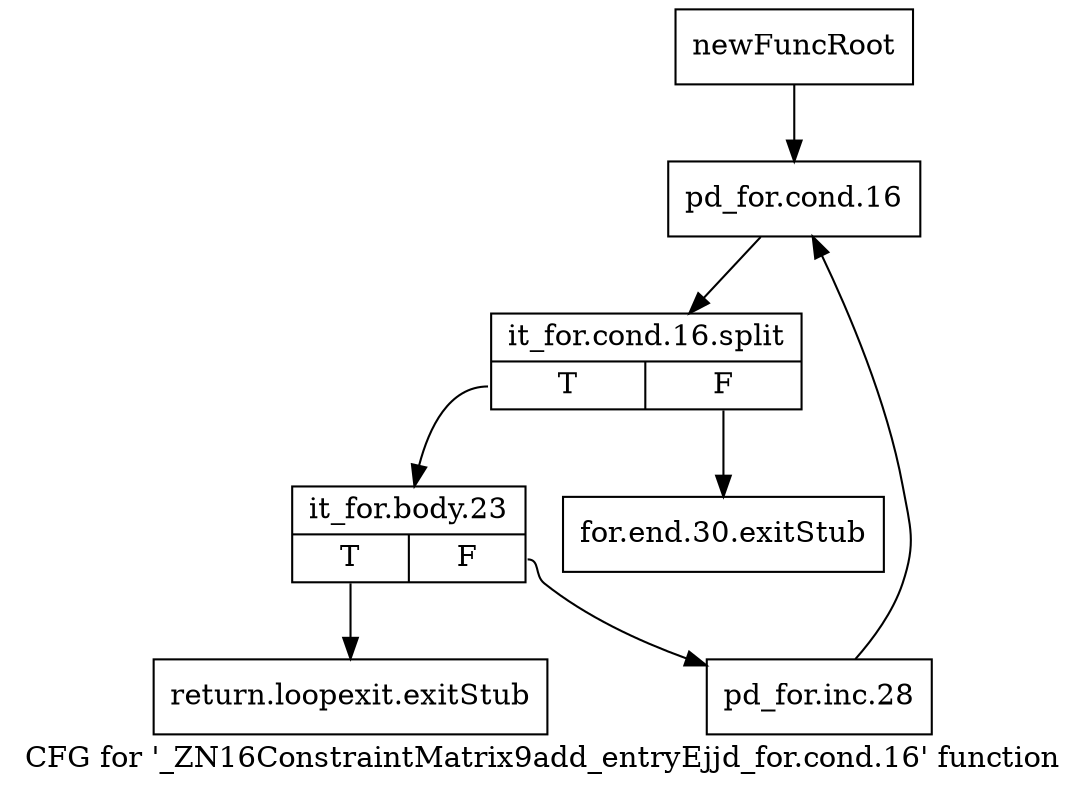 digraph "CFG for '_ZN16ConstraintMatrix9add_entryEjjd_for.cond.16' function" {
	label="CFG for '_ZN16ConstraintMatrix9add_entryEjjd_for.cond.16' function";

	Node0x8eb7cb0 [shape=record,label="{newFuncRoot}"];
	Node0x8eb7cb0 -> Node0x8eb7da0;
	Node0x8eb7d00 [shape=record,label="{for.end.30.exitStub}"];
	Node0x8eb7d50 [shape=record,label="{return.loopexit.exitStub}"];
	Node0x8eb7da0 [shape=record,label="{pd_for.cond.16}"];
	Node0x8eb7da0 -> Node0xc5372b0;
	Node0xc5372b0 [shape=record,label="{it_for.cond.16.split|{<s0>T|<s1>F}}"];
	Node0xc5372b0:s0 -> Node0x8eb7df0;
	Node0xc5372b0:s1 -> Node0x8eb7d00;
	Node0x8eb7df0 [shape=record,label="{it_for.body.23|{<s0>T|<s1>F}}"];
	Node0x8eb7df0:s0 -> Node0x8eb7d50;
	Node0x8eb7df0:s1 -> Node0x8eb7e40;
	Node0x8eb7e40 [shape=record,label="{pd_for.inc.28}"];
	Node0x8eb7e40 -> Node0x8eb7da0;
}
